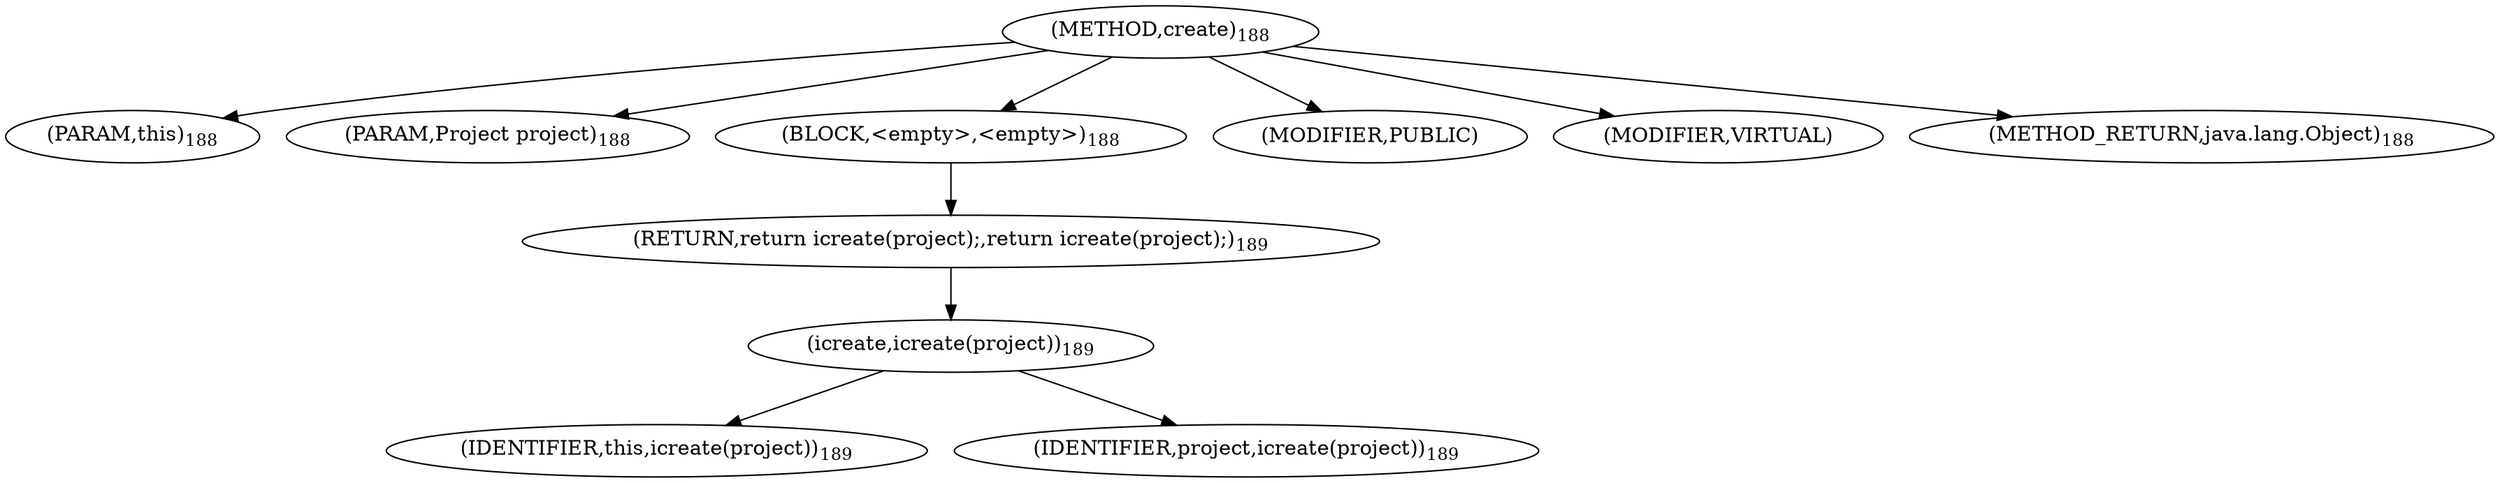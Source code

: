 digraph "create" {  
"356" [label = <(METHOD,create)<SUB>188</SUB>> ]
"23" [label = <(PARAM,this)<SUB>188</SUB>> ]
"357" [label = <(PARAM,Project project)<SUB>188</SUB>> ]
"358" [label = <(BLOCK,&lt;empty&gt;,&lt;empty&gt;)<SUB>188</SUB>> ]
"359" [label = <(RETURN,return icreate(project);,return icreate(project);)<SUB>189</SUB>> ]
"360" [label = <(icreate,icreate(project))<SUB>189</SUB>> ]
"22" [label = <(IDENTIFIER,this,icreate(project))<SUB>189</SUB>> ]
"361" [label = <(IDENTIFIER,project,icreate(project))<SUB>189</SUB>> ]
"362" [label = <(MODIFIER,PUBLIC)> ]
"363" [label = <(MODIFIER,VIRTUAL)> ]
"364" [label = <(METHOD_RETURN,java.lang.Object)<SUB>188</SUB>> ]
  "356" -> "23" 
  "356" -> "357" 
  "356" -> "358" 
  "356" -> "362" 
  "356" -> "363" 
  "356" -> "364" 
  "358" -> "359" 
  "359" -> "360" 
  "360" -> "22" 
  "360" -> "361" 
}

